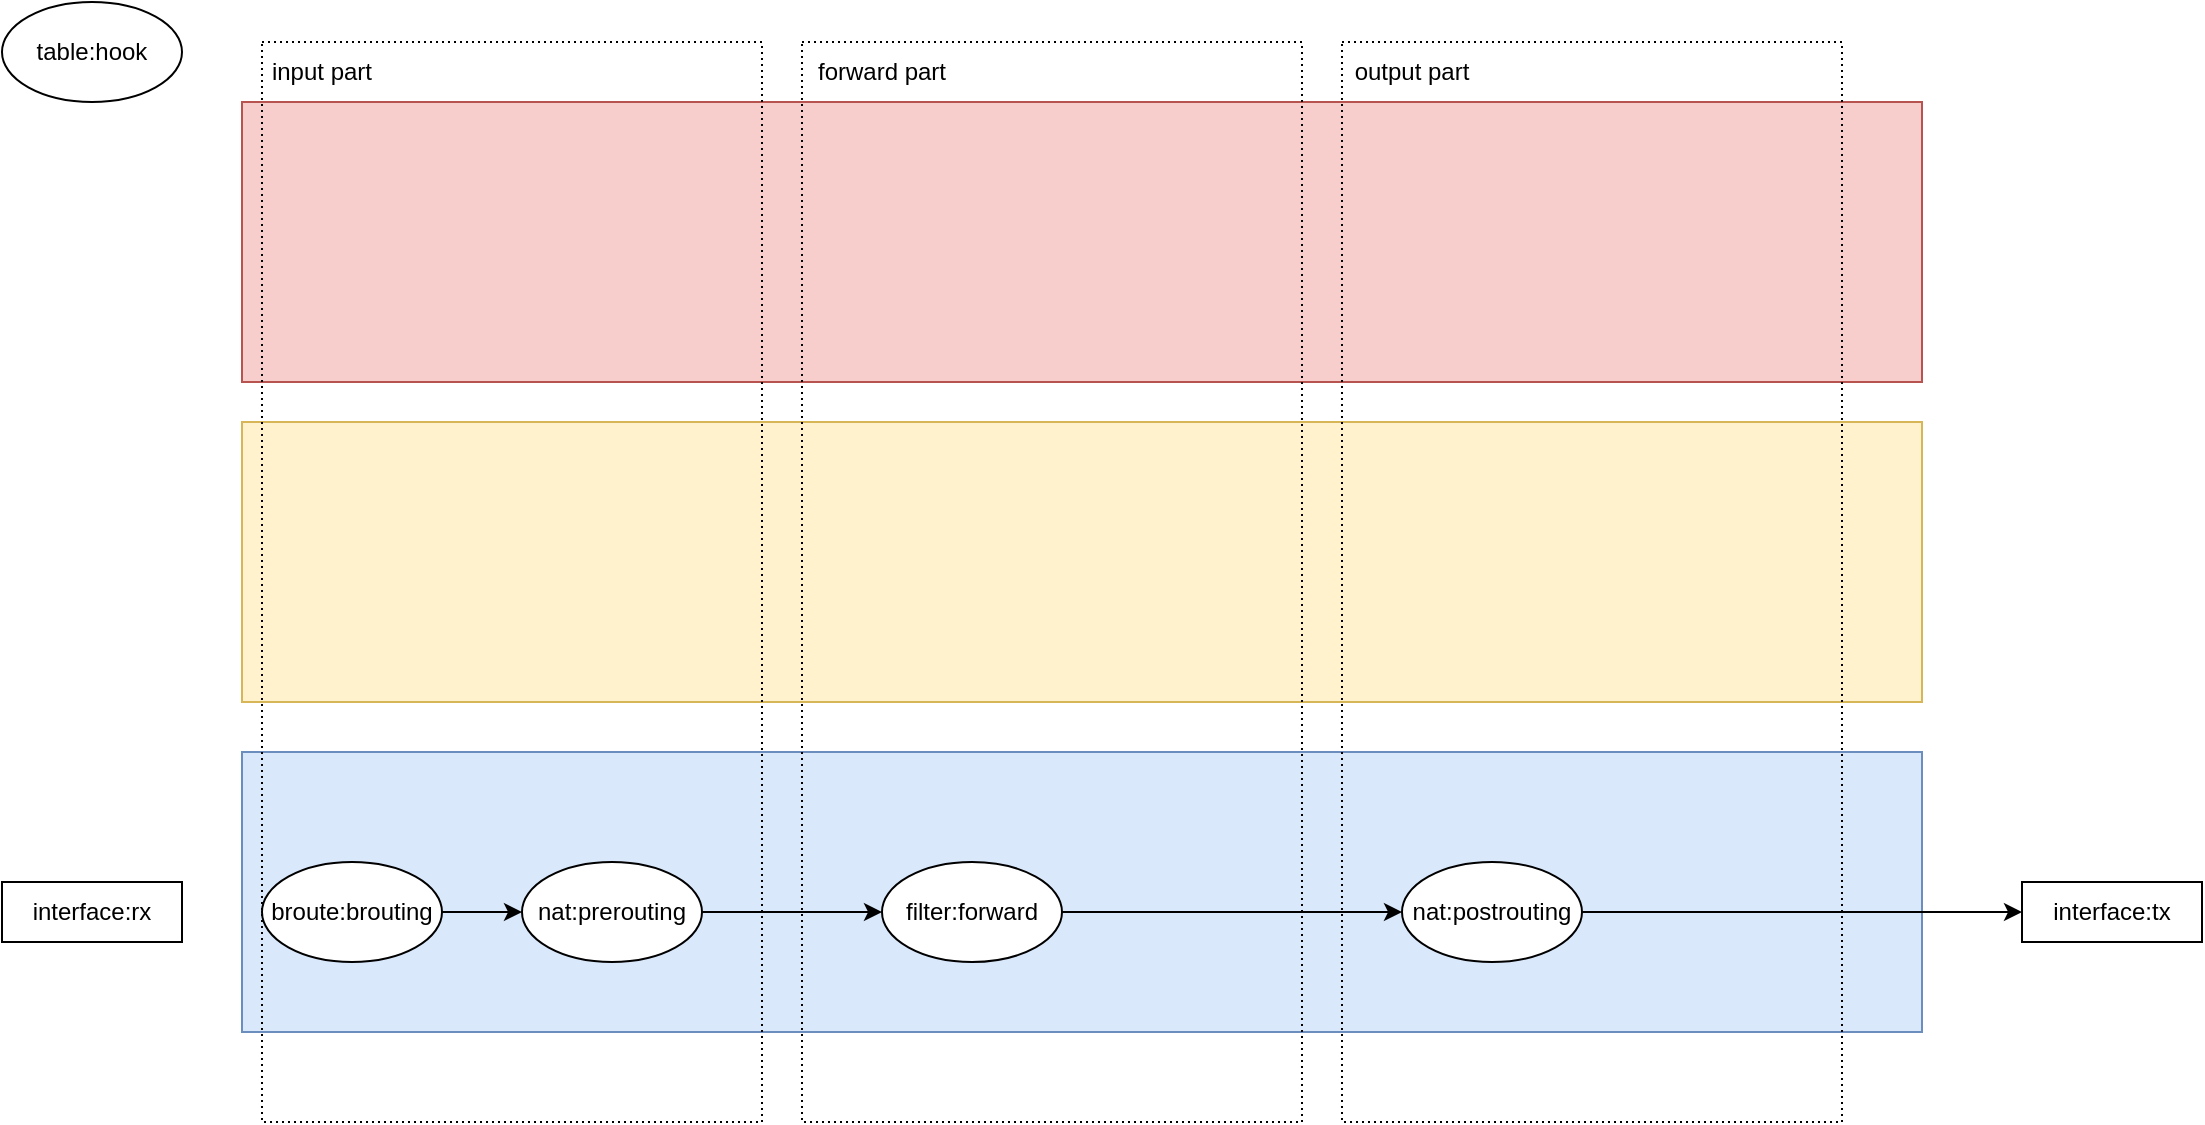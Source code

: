 <mxfile version="21.8.0" type="github">
  <diagram name="Page-1" id="O-DtbCQS7p7k63Vlg2mI">
    <mxGraphModel dx="1068" dy="751" grid="1" gridSize="10" guides="1" tooltips="1" connect="1" arrows="1" fold="1" page="1" pageScale="1" pageWidth="827" pageHeight="1169" math="0" shadow="0">
      <root>
        <mxCell id="0" />
        <mxCell id="1" parent="0" />
        <mxCell id="Im13fHDTVKZnKT70n9no-3" value="" style="rounded=0;whiteSpace=wrap;html=1;fillColor=#dae8fc;strokeColor=#6c8ebf;" vertex="1" parent="1">
          <mxGeometry x="140" y="445" width="840" height="140" as="geometry" />
        </mxCell>
        <mxCell id="Im13fHDTVKZnKT70n9no-1" value="" style="rounded=0;whiteSpace=wrap;html=1;fillColor=#fff2cc;strokeColor=#d6b656;" vertex="1" parent="1">
          <mxGeometry x="140" y="280" width="840" height="140" as="geometry" />
        </mxCell>
        <mxCell id="Im13fHDTVKZnKT70n9no-12" value="" style="rounded=0;whiteSpace=wrap;html=1;fillColor=#f8cecc;strokeColor=#b85450;" vertex="1" parent="1">
          <mxGeometry x="140" y="120" width="840" height="140" as="geometry" />
        </mxCell>
        <mxCell id="Im13fHDTVKZnKT70n9no-26" value="" style="group" vertex="1" connectable="0" parent="1">
          <mxGeometry x="690" y="90" width="250" height="540" as="geometry" />
        </mxCell>
        <mxCell id="Im13fHDTVKZnKT70n9no-27" value="" style="rounded=0;whiteSpace=wrap;html=1;fillColor=none;dashed=1;dashPattern=1 2;" vertex="1" parent="Im13fHDTVKZnKT70n9no-26">
          <mxGeometry width="250" height="540" as="geometry" />
        </mxCell>
        <mxCell id="Im13fHDTVKZnKT70n9no-28" value="output part" style="text;html=1;strokeColor=none;fillColor=none;align=center;verticalAlign=middle;whiteSpace=wrap;rounded=0;" vertex="1" parent="Im13fHDTVKZnKT70n9no-26">
          <mxGeometry width="70" height="30" as="geometry" />
        </mxCell>
        <mxCell id="Im13fHDTVKZnKT70n9no-36" value="nat:postrouting" style="ellipse;whiteSpace=wrap;html=1;" vertex="1" parent="Im13fHDTVKZnKT70n9no-26">
          <mxGeometry x="30" y="410" width="90" height="50" as="geometry" />
        </mxCell>
        <mxCell id="Im13fHDTVKZnKT70n9no-20" value="" style="group" vertex="1" connectable="0" parent="1">
          <mxGeometry x="420" y="90" width="250" height="540" as="geometry" />
        </mxCell>
        <mxCell id="Im13fHDTVKZnKT70n9no-15" value="" style="rounded=0;whiteSpace=wrap;html=1;fillColor=none;dashed=1;dashPattern=1 2;" vertex="1" parent="Im13fHDTVKZnKT70n9no-20">
          <mxGeometry width="250" height="540" as="geometry" />
        </mxCell>
        <mxCell id="Im13fHDTVKZnKT70n9no-19" value="forward part" style="text;html=1;strokeColor=none;fillColor=none;align=center;verticalAlign=middle;whiteSpace=wrap;rounded=0;" vertex="1" parent="Im13fHDTVKZnKT70n9no-20">
          <mxGeometry width="80" height="30" as="geometry" />
        </mxCell>
        <mxCell id="Im13fHDTVKZnKT70n9no-30" value="filter:forward" style="ellipse;whiteSpace=wrap;html=1;" vertex="1" parent="Im13fHDTVKZnKT70n9no-20">
          <mxGeometry x="40" y="410" width="90" height="50" as="geometry" />
        </mxCell>
        <mxCell id="Im13fHDTVKZnKT70n9no-23" value="" style="group" vertex="1" connectable="0" parent="1">
          <mxGeometry x="150" y="90" width="250" height="540" as="geometry" />
        </mxCell>
        <mxCell id="Im13fHDTVKZnKT70n9no-24" value="" style="rounded=0;whiteSpace=wrap;html=1;fillColor=none;dashed=1;dashPattern=1 2;" vertex="1" parent="Im13fHDTVKZnKT70n9no-23">
          <mxGeometry width="250" height="540" as="geometry" />
        </mxCell>
        <mxCell id="Im13fHDTVKZnKT70n9no-25" value="input part" style="text;html=1;strokeColor=none;fillColor=none;align=center;verticalAlign=middle;whiteSpace=wrap;rounded=0;" vertex="1" parent="Im13fHDTVKZnKT70n9no-23">
          <mxGeometry width="60" height="30" as="geometry" />
        </mxCell>
        <mxCell id="Im13fHDTVKZnKT70n9no-8" value="table:hook" style="ellipse;whiteSpace=wrap;html=1;" vertex="1" parent="1">
          <mxGeometry x="20" y="70" width="90" height="50" as="geometry" />
        </mxCell>
        <mxCell id="Im13fHDTVKZnKT70n9no-11" style="edgeStyle=orthogonalEdgeStyle;rounded=0;orthogonalLoop=1;jettySize=auto;html=1;exitX=1;exitY=0.5;exitDx=0;exitDy=0;" edge="1" parent="1" source="Im13fHDTVKZnKT70n9no-9" target="Im13fHDTVKZnKT70n9no-10">
          <mxGeometry relative="1" as="geometry" />
        </mxCell>
        <mxCell id="Im13fHDTVKZnKT70n9no-9" value="broute:brouting" style="ellipse;whiteSpace=wrap;html=1;" vertex="1" parent="1">
          <mxGeometry x="150" y="500" width="90" height="50" as="geometry" />
        </mxCell>
        <mxCell id="Im13fHDTVKZnKT70n9no-31" style="edgeStyle=orthogonalEdgeStyle;rounded=0;orthogonalLoop=1;jettySize=auto;html=1;exitX=1;exitY=0.5;exitDx=0;exitDy=0;entryX=0;entryY=0.5;entryDx=0;entryDy=0;" edge="1" parent="1" source="Im13fHDTVKZnKT70n9no-10" target="Im13fHDTVKZnKT70n9no-30">
          <mxGeometry relative="1" as="geometry" />
        </mxCell>
        <mxCell id="Im13fHDTVKZnKT70n9no-10" value="nat:prerouting" style="ellipse;whiteSpace=wrap;html=1;" vertex="1" parent="1">
          <mxGeometry x="280" y="500" width="90" height="50" as="geometry" />
        </mxCell>
        <mxCell id="Im13fHDTVKZnKT70n9no-13" value="interface:rx" style="html=1;whiteSpace=wrap;" vertex="1" parent="1">
          <mxGeometry x="20" y="510" width="90" height="30" as="geometry" />
        </mxCell>
        <mxCell id="Im13fHDTVKZnKT70n9no-14" value="interface:tx" style="html=1;whiteSpace=wrap;" vertex="1" parent="1">
          <mxGeometry x="1030" y="510" width="90" height="30" as="geometry" />
        </mxCell>
        <mxCell id="Im13fHDTVKZnKT70n9no-37" style="edgeStyle=orthogonalEdgeStyle;rounded=0;orthogonalLoop=1;jettySize=auto;html=1;exitX=1;exitY=0.5;exitDx=0;exitDy=0;" edge="1" parent="1" source="Im13fHDTVKZnKT70n9no-30" target="Im13fHDTVKZnKT70n9no-36">
          <mxGeometry relative="1" as="geometry" />
        </mxCell>
        <mxCell id="Im13fHDTVKZnKT70n9no-38" style="edgeStyle=orthogonalEdgeStyle;rounded=0;orthogonalLoop=1;jettySize=auto;html=1;exitX=1;exitY=0.5;exitDx=0;exitDy=0;" edge="1" parent="1" source="Im13fHDTVKZnKT70n9no-36" target="Im13fHDTVKZnKT70n9no-14">
          <mxGeometry relative="1" as="geometry" />
        </mxCell>
      </root>
    </mxGraphModel>
  </diagram>
</mxfile>
